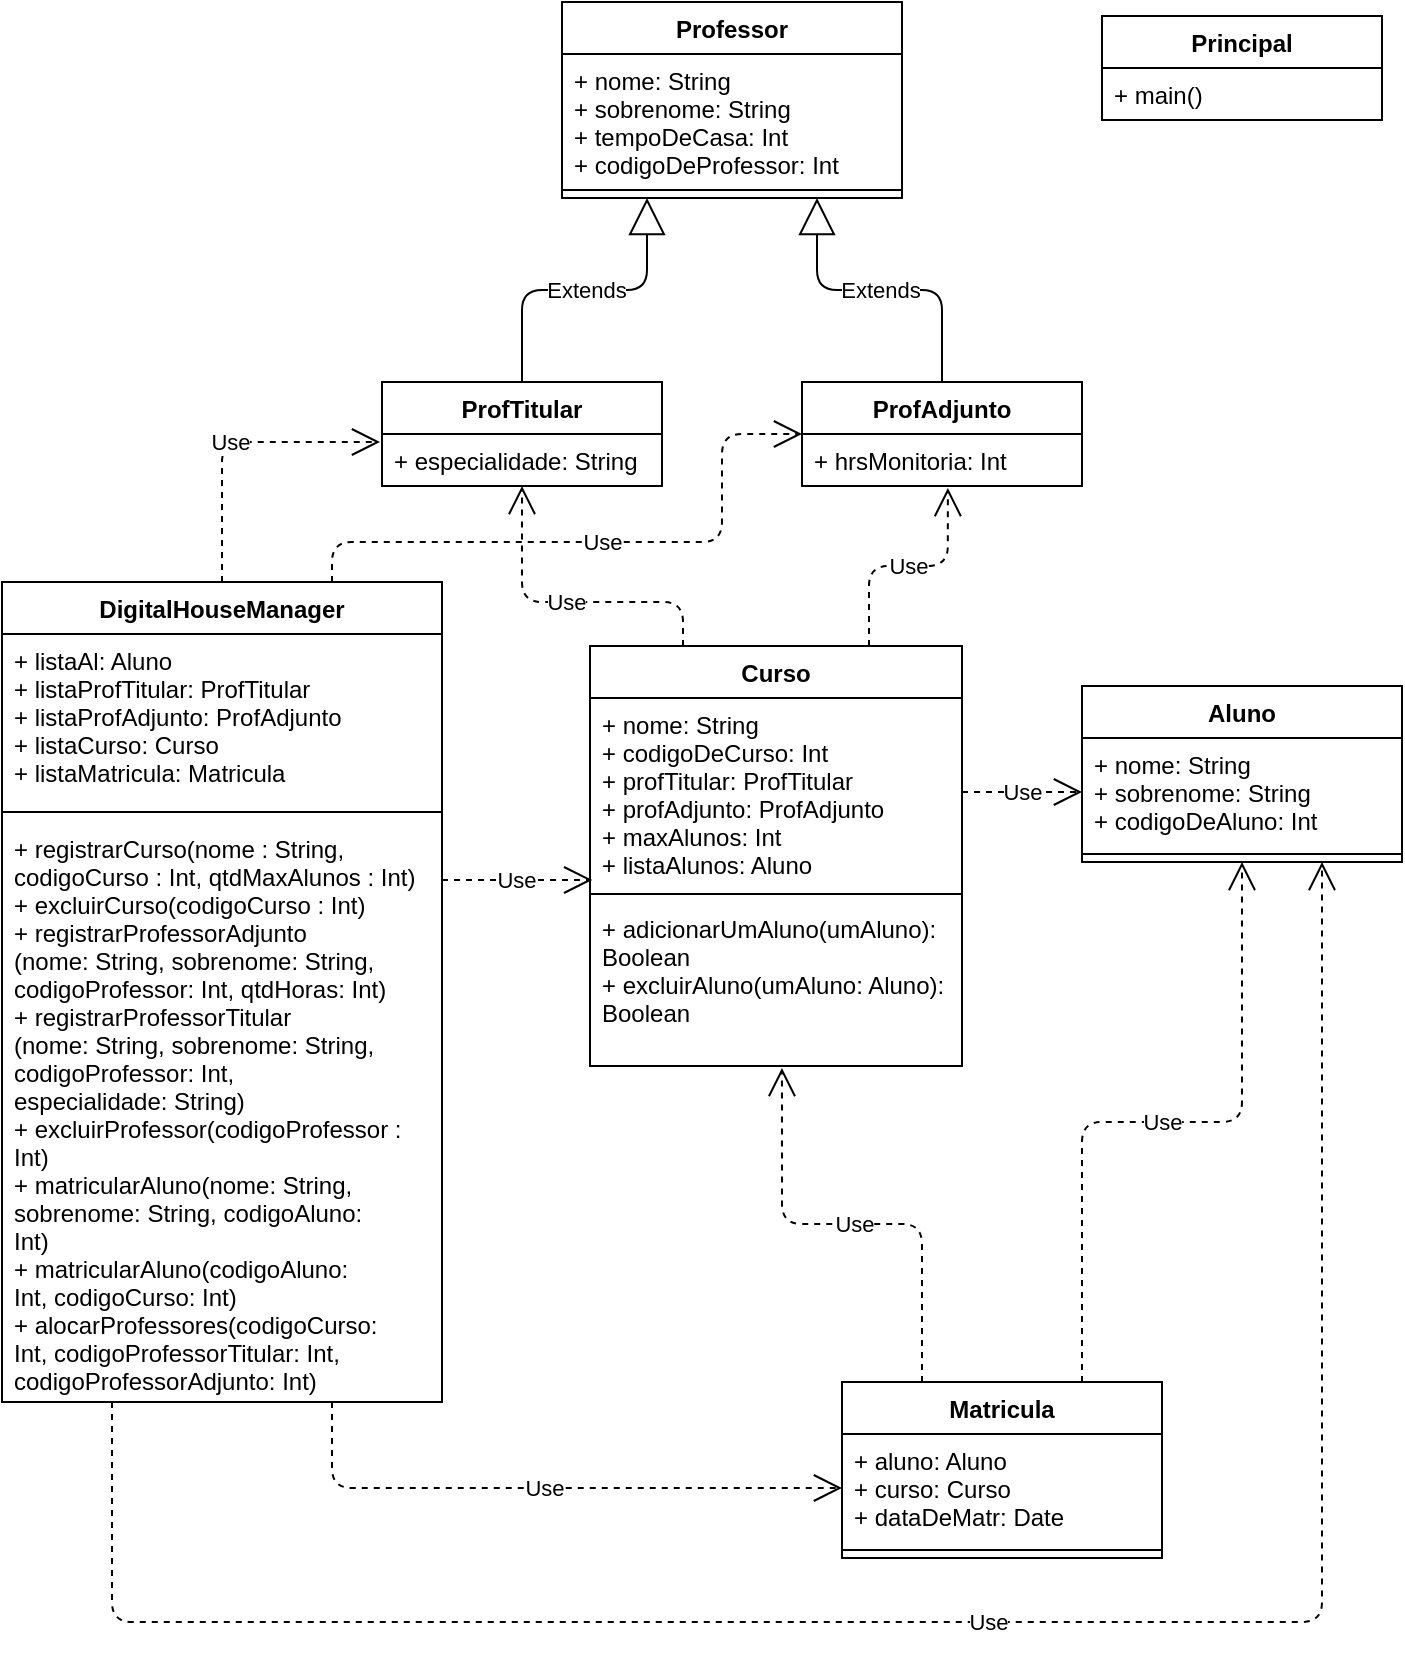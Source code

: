 <mxfile version="13.7.6" type="device"><diagram id="jfgvFl8_3uSusl3U_5JF" name="Page-1"><mxGraphModel dx="868" dy="433" grid="1" gridSize="10" guides="1" tooltips="1" connect="1" arrows="1" fold="1" page="1" pageScale="1" pageWidth="827" pageHeight="1169" math="0" shadow="0"><root><mxCell id="0"/><mxCell id="1" parent="0"/><mxCell id="T_KRJp2PCPthfg3AWI1L-1" value="Professor" style="swimlane;fontStyle=1;align=center;verticalAlign=top;childLayout=stackLayout;horizontal=1;startSize=26;horizontalStack=0;resizeParent=1;resizeParentMax=0;resizeLast=0;collapsible=1;marginBottom=0;" parent="1" vertex="1"><mxGeometry x="320" y="80" width="170" height="98" as="geometry"/></mxCell><mxCell id="T_KRJp2PCPthfg3AWI1L-2" value="+ nome: String&#10;+ sobrenome: String&#10;+ tempoDeCasa: Int&#10;+ codigoDeProfessor: Int" style="text;strokeColor=none;fillColor=none;align=left;verticalAlign=top;spacingLeft=4;spacingRight=4;overflow=hidden;rotatable=0;points=[[0,0.5],[1,0.5]];portConstraint=eastwest;" parent="T_KRJp2PCPthfg3AWI1L-1" vertex="1"><mxGeometry y="26" width="170" height="64" as="geometry"/></mxCell><mxCell id="T_KRJp2PCPthfg3AWI1L-3" value="" style="line;strokeWidth=1;fillColor=none;align=left;verticalAlign=middle;spacingTop=-1;spacingLeft=3;spacingRight=3;rotatable=0;labelPosition=right;points=[];portConstraint=eastwest;" parent="T_KRJp2PCPthfg3AWI1L-1" vertex="1"><mxGeometry y="90" width="170" height="8" as="geometry"/></mxCell><mxCell id="Grdmdn2kO0zhjB0yxHhL-5" value="ProfAdjunto" style="swimlane;fontStyle=1;childLayout=stackLayout;horizontal=1;startSize=26;fillColor=none;horizontalStack=0;resizeParent=1;resizeParentMax=0;resizeLast=0;collapsible=1;marginBottom=0;" parent="1" vertex="1"><mxGeometry x="440" y="270" width="140" height="52" as="geometry"/></mxCell><mxCell id="Grdmdn2kO0zhjB0yxHhL-6" value="+ hrsMonitoria: Int" style="text;strokeColor=none;fillColor=none;align=left;verticalAlign=top;spacingLeft=4;spacingRight=4;overflow=hidden;rotatable=0;points=[[0,0.5],[1,0.5]];portConstraint=eastwest;" parent="Grdmdn2kO0zhjB0yxHhL-5" vertex="1"><mxGeometry y="26" width="140" height="26" as="geometry"/></mxCell><mxCell id="Grdmdn2kO0zhjB0yxHhL-1" value="ProfTitular" style="swimlane;fontStyle=1;childLayout=stackLayout;horizontal=1;startSize=26;fillColor=none;horizontalStack=0;resizeParent=1;resizeParentMax=0;resizeLast=0;collapsible=1;marginBottom=0;" parent="1" vertex="1"><mxGeometry x="230" y="270" width="140" height="52" as="geometry"/></mxCell><mxCell id="Grdmdn2kO0zhjB0yxHhL-2" value="+ especialidade: String" style="text;strokeColor=none;fillColor=none;align=left;verticalAlign=top;spacingLeft=4;spacingRight=4;overflow=hidden;rotatable=0;points=[[0,0.5],[1,0.5]];portConstraint=eastwest;" parent="Grdmdn2kO0zhjB0yxHhL-1" vertex="1"><mxGeometry y="26" width="140" height="26" as="geometry"/></mxCell><mxCell id="Grdmdn2kO0zhjB0yxHhL-9" value="Extends" style="endArrow=block;endSize=16;endFill=0;html=1;exitX=0.5;exitY=0;exitDx=0;exitDy=0;entryX=0.25;entryY=1;entryDx=0;entryDy=0;edgeStyle=orthogonalEdgeStyle;" parent="1" source="Grdmdn2kO0zhjB0yxHhL-1" target="T_KRJp2PCPthfg3AWI1L-1" edge="1"><mxGeometry width="160" relative="1" as="geometry"><mxPoint x="330" y="250" as="sourcePoint"/><mxPoint x="387.722" y="204" as="targetPoint"/></mxGeometry></mxCell><mxCell id="Grdmdn2kO0zhjB0yxHhL-10" value="Extends" style="endArrow=block;endSize=16;endFill=0;html=1;exitX=0.5;exitY=0;exitDx=0;exitDy=0;entryX=0.75;entryY=1;entryDx=0;entryDy=0;edgeStyle=orthogonalEdgeStyle;" parent="1" source="Grdmdn2kO0zhjB0yxHhL-5" target="T_KRJp2PCPthfg3AWI1L-1" edge="1"><mxGeometry width="160" relative="1" as="geometry"><mxPoint x="310" y="280" as="sourcePoint"/><mxPoint x="422.278" y="204" as="targetPoint"/></mxGeometry></mxCell><mxCell id="Grdmdn2kO0zhjB0yxHhL-15" value="Curso" style="swimlane;fontStyle=1;align=center;verticalAlign=top;childLayout=stackLayout;horizontal=1;startSize=26;horizontalStack=0;resizeParent=1;resizeParentMax=0;resizeLast=0;collapsible=1;marginBottom=0;" parent="1" vertex="1"><mxGeometry x="334" y="402" width="186" height="210" as="geometry"/></mxCell><mxCell id="Grdmdn2kO0zhjB0yxHhL-16" value="+ nome: String&#10;+ codigoDeCurso: Int&#10;+ profTitular: ProfTitular&#10;+ profAdjunto: ProfAdjunto&#10;+ maxAlunos: Int&#10;+ listaAlunos: Aluno&#10;" style="text;strokeColor=none;fillColor=none;align=left;verticalAlign=top;spacingLeft=4;spacingRight=4;overflow=hidden;rotatable=0;points=[[0,0.5],[1,0.5]];portConstraint=eastwest;" parent="Grdmdn2kO0zhjB0yxHhL-15" vertex="1"><mxGeometry y="26" width="186" height="94" as="geometry"/></mxCell><mxCell id="Grdmdn2kO0zhjB0yxHhL-17" value="" style="line;strokeWidth=1;fillColor=none;align=left;verticalAlign=middle;spacingTop=-1;spacingLeft=3;spacingRight=3;rotatable=0;labelPosition=right;points=[];portConstraint=eastwest;" parent="Grdmdn2kO0zhjB0yxHhL-15" vertex="1"><mxGeometry y="120" width="186" height="8" as="geometry"/></mxCell><mxCell id="Grdmdn2kO0zhjB0yxHhL-18" value="+ adicionarUmAluno(umAluno):&#10;Boolean&#10;+ excluirAluno(umAluno: Aluno):&#10;Boolean" style="text;strokeColor=none;fillColor=none;align=left;verticalAlign=top;spacingLeft=4;spacingRight=4;overflow=hidden;rotatable=0;points=[[0,0.5],[1,0.5]];portConstraint=eastwest;" parent="Grdmdn2kO0zhjB0yxHhL-15" vertex="1"><mxGeometry y="128" width="186" height="82" as="geometry"/></mxCell><mxCell id="Grdmdn2kO0zhjB0yxHhL-23" value="Use" style="endArrow=open;endSize=12;dashed=1;html=1;entryX=0;entryY=0.5;entryDx=0;entryDy=0;exitX=1;exitY=0.5;exitDx=0;exitDy=0;" parent="1" source="Grdmdn2kO0zhjB0yxHhL-16" target="Grdmdn2kO0zhjB0yxHhL-20" edge="1"><mxGeometry width="160" relative="1" as="geometry"><mxPoint x="500" y="455" as="sourcePoint"/><mxPoint x="490" y="422" as="targetPoint"/></mxGeometry></mxCell><mxCell id="Grdmdn2kO0zhjB0yxHhL-19" value="Aluno" style="swimlane;fontStyle=1;align=center;verticalAlign=top;childLayout=stackLayout;horizontal=1;startSize=26;horizontalStack=0;resizeParent=1;resizeParentMax=0;resizeLast=0;collapsible=1;marginBottom=0;" parent="1" vertex="1"><mxGeometry x="580" y="422" width="160" height="88" as="geometry"/></mxCell><mxCell id="Grdmdn2kO0zhjB0yxHhL-20" value="+ nome: String&#10;+ sobrenome: String&#10;+ codigoDeAluno: Int" style="text;strokeColor=none;fillColor=none;align=left;verticalAlign=top;spacingLeft=4;spacingRight=4;overflow=hidden;rotatable=0;points=[[0,0.5],[1,0.5]];portConstraint=eastwest;" parent="Grdmdn2kO0zhjB0yxHhL-19" vertex="1"><mxGeometry y="26" width="160" height="54" as="geometry"/></mxCell><mxCell id="Grdmdn2kO0zhjB0yxHhL-21" value="" style="line;strokeWidth=1;fillColor=none;align=left;verticalAlign=middle;spacingTop=-1;spacingLeft=3;spacingRight=3;rotatable=0;labelPosition=right;points=[];portConstraint=eastwest;" parent="Grdmdn2kO0zhjB0yxHhL-19" vertex="1"><mxGeometry y="80" width="160" height="8" as="geometry"/></mxCell><mxCell id="Grdmdn2kO0zhjB0yxHhL-24" value="Use" style="endArrow=open;endSize=12;dashed=1;html=1;entryX=0.521;entryY=1.038;entryDx=0;entryDy=0;exitX=0.75;exitY=0;exitDx=0;exitDy=0;entryPerimeter=0;edgeStyle=orthogonalEdgeStyle;" parent="1" source="Grdmdn2kO0zhjB0yxHhL-15" target="Grdmdn2kO0zhjB0yxHhL-6" edge="1"><mxGeometry width="160" relative="1" as="geometry"><mxPoint x="504" y="443" as="sourcePoint"/><mxPoint x="590" y="443" as="targetPoint"/></mxGeometry></mxCell><mxCell id="Grdmdn2kO0zhjB0yxHhL-25" value="Use" style="endArrow=open;endSize=12;dashed=1;html=1;entryX=0.5;entryY=1;entryDx=0;entryDy=0;exitX=0.25;exitY=0;exitDx=0;exitDy=0;entryPerimeter=0;edgeStyle=orthogonalEdgeStyle;" parent="1" source="Grdmdn2kO0zhjB0yxHhL-15" target="Grdmdn2kO0zhjB0yxHhL-2" edge="1"><mxGeometry width="160" relative="1" as="geometry"><mxPoint x="464" y="370" as="sourcePoint"/><mxPoint x="529.94" y="329.998" as="targetPoint"/><Array as="points"><mxPoint x="381" y="380"/><mxPoint x="300" y="380"/></Array></mxGeometry></mxCell><mxCell id="Grdmdn2kO0zhjB0yxHhL-31" value="Use" style="endArrow=open;endSize=12;dashed=1;html=1;exitX=0.75;exitY=0;exitDx=0;exitDy=0;edgeStyle=orthogonalEdgeStyle;entryX=0.5;entryY=1;entryDx=0;entryDy=0;" parent="1" source="Grdmdn2kO0zhjB0yxHhL-26" edge="1" target="Grdmdn2kO0zhjB0yxHhL-19"><mxGeometry width="160" relative="1" as="geometry"><mxPoint x="510" y="650" as="sourcePoint"/><mxPoint x="666" y="538" as="targetPoint"/></mxGeometry></mxCell><mxCell id="FOMMNYkHv0Nw0QzsQLzY-6" value="Use" style="endArrow=open;endSize=12;dashed=1;html=1;exitX=0.5;exitY=0;exitDx=0;exitDy=0;entryX=-0.007;entryY=0.154;entryDx=0;entryDy=0;edgeStyle=orthogonalEdgeStyle;entryPerimeter=0;" parent="1" source="FOMMNYkHv0Nw0QzsQLzY-1" target="Grdmdn2kO0zhjB0yxHhL-2" edge="1"><mxGeometry width="160" relative="1" as="geometry"><mxPoint x="90" y="550" as="sourcePoint"/><mxPoint x="170" y="250" as="targetPoint"/></mxGeometry></mxCell><mxCell id="FOMMNYkHv0Nw0QzsQLzY-1" value="DigitalHouseManager" style="swimlane;fontStyle=1;align=center;verticalAlign=top;childLayout=stackLayout;horizontal=1;startSize=26;horizontalStack=0;resizeParent=1;resizeParentMax=0;resizeLast=0;collapsible=1;marginBottom=0;" parent="1" vertex="1"><mxGeometry x="40" y="370" width="220" height="410" as="geometry"/></mxCell><mxCell id="FOMMNYkHv0Nw0QzsQLzY-2" value="+ listaAl: Aluno&#10;+ listaProfTitular: ProfTitular&#10;+ listaProfAdjunto: ProfAdjunto&#10;+ listaCurso: Curso&#10;+ listaMatricula: Matricula" style="text;strokeColor=none;fillColor=none;align=left;verticalAlign=top;spacingLeft=4;spacingRight=4;overflow=hidden;rotatable=0;points=[[0,0.5],[1,0.5]];portConstraint=eastwest;" parent="FOMMNYkHv0Nw0QzsQLzY-1" vertex="1"><mxGeometry y="26" width="220" height="84" as="geometry"/></mxCell><mxCell id="FOMMNYkHv0Nw0QzsQLzY-3" value="" style="line;strokeWidth=1;fillColor=none;align=left;verticalAlign=middle;spacingTop=-1;spacingLeft=3;spacingRight=3;rotatable=0;labelPosition=right;points=[];portConstraint=eastwest;" parent="FOMMNYkHv0Nw0QzsQLzY-1" vertex="1"><mxGeometry y="110" width="220" height="10" as="geometry"/></mxCell><mxCell id="FOMMNYkHv0Nw0QzsQLzY-14" value="+ registrarCurso(nome : String, &#10;codigoCurso : Int, qtdMaxAlunos : Int)&#10;+ excluirCurso(codigoCurso : Int)&#10;+ registrarProfessorAdjunto&#10;(nome: String, sobrenome: String,&#10;codigoProfessor: Int, qtdHoras: Int)&#10;+ registrarProfessorTitular&#10;(nome: String, sobrenome: String,&#10;codigoProfessor: Int, &#10;especialidade: String)&#10;+ excluirProfessor(codigoProfessor :&#10;Int)&#10;+ matricularAluno(nome: String,&#10;sobrenome: String, codigoAluno:&#10;Int)&#10;+ matricularAluno(codigoAluno:&#10;Int, codigoCurso: Int)&#10;+ alocarProfessores(codigoCurso:&#10;Int, codigoProfessorTitular: Int,&#10;codigoProfessorAdjunto: Int)" style="text;strokeColor=none;fillColor=none;align=left;verticalAlign=top;spacingLeft=4;spacingRight=4;overflow=hidden;rotatable=0;points=[[0,0.5],[1,0.5]];portConstraint=eastwest;" parent="FOMMNYkHv0Nw0QzsQLzY-1" vertex="1"><mxGeometry y="120" width="220" height="290" as="geometry"/></mxCell><mxCell id="FOMMNYkHv0Nw0QzsQLzY-9" value="Use" style="endArrow=open;endSize=12;dashed=1;html=1;exitX=0.25;exitY=1;exitDx=0;exitDy=0;entryX=0.75;entryY=1;entryDx=0;entryDy=0;edgeStyle=orthogonalEdgeStyle;" parent="1" source="FOMMNYkHv0Nw0QzsQLzY-1" target="Grdmdn2kO0zhjB0yxHhL-19" edge="1"><mxGeometry width="160" relative="1" as="geometry"><mxPoint x="270" y="400" as="sourcePoint"/><mxPoint x="723.04" y="538.002" as="targetPoint"/><Array as="points"><mxPoint x="95" y="890"/><mxPoint x="700" y="890"/></Array></mxGeometry></mxCell><mxCell id="FOMMNYkHv0Nw0QzsQLzY-10" value="Use" style="endArrow=open;endSize=12;dashed=1;html=1;exitX=0.75;exitY=1;exitDx=0;exitDy=0;entryX=0;entryY=0.5;entryDx=0;entryDy=0;edgeStyle=orthogonalEdgeStyle;" parent="1" source="FOMMNYkHv0Nw0QzsQLzY-1" target="Grdmdn2kO0zhjB0yxHhL-27" edge="1"><mxGeometry width="160" relative="1" as="geometry"><mxPoint x="270" y="660" as="sourcePoint"/><mxPoint x="430" y="660" as="targetPoint"/></mxGeometry></mxCell><mxCell id="FOMMNYkHv0Nw0QzsQLzY-11" value="Use" style="endArrow=open;endSize=12;dashed=1;html=1;entryX=0.006;entryY=0.968;entryDx=0;entryDy=0;entryPerimeter=0;" parent="1" target="Grdmdn2kO0zhjB0yxHhL-16" edge="1"><mxGeometry width="160" relative="1" as="geometry"><mxPoint x="260" y="519" as="sourcePoint"/><mxPoint x="430" y="660" as="targetPoint"/></mxGeometry></mxCell><mxCell id="FOMMNYkHv0Nw0QzsQLzY-12" value="Use" style="endArrow=open;endSize=12;dashed=1;html=1;exitX=0.25;exitY=0;exitDx=0;exitDy=0;entryX=0.516;entryY=1.012;entryDx=0;entryDy=0;entryPerimeter=0;edgeStyle=orthogonalEdgeStyle;" parent="1" source="Grdmdn2kO0zhjB0yxHhL-26" target="Grdmdn2kO0zhjB0yxHhL-18" edge="1"><mxGeometry width="160" relative="1" as="geometry"><mxPoint x="270" y="560" as="sourcePoint"/><mxPoint x="430" y="560" as="targetPoint"/></mxGeometry></mxCell><mxCell id="lqo1NJw8CYrAMuXRBJsl-1" value="Principal" style="swimlane;fontStyle=1;childLayout=stackLayout;horizontal=1;startSize=26;fillColor=none;horizontalStack=0;resizeParent=1;resizeParentMax=0;resizeLast=0;collapsible=1;marginBottom=0;" vertex="1" parent="1"><mxGeometry x="590" y="87" width="140" height="52" as="geometry"/></mxCell><mxCell id="lqo1NJw8CYrAMuXRBJsl-2" value="+ main()" style="text;strokeColor=none;fillColor=none;align=left;verticalAlign=top;spacingLeft=4;spacingRight=4;overflow=hidden;rotatable=0;points=[[0,0.5],[1,0.5]];portConstraint=eastwest;" vertex="1" parent="lqo1NJw8CYrAMuXRBJsl-1"><mxGeometry y="26" width="140" height="26" as="geometry"/></mxCell><mxCell id="lqo1NJw8CYrAMuXRBJsl-5" value="Use" style="endArrow=open;endSize=12;dashed=1;html=1;exitX=0.75;exitY=0;exitDx=0;exitDy=0;entryX=0;entryY=0.5;entryDx=0;entryDy=0;edgeStyle=orthogonalEdgeStyle;" edge="1" parent="1" source="FOMMNYkHv0Nw0QzsQLzY-1" target="Grdmdn2kO0zhjB0yxHhL-5"><mxGeometry width="160" relative="1" as="geometry"><mxPoint x="330" y="240" as="sourcePoint"/><mxPoint x="490" y="240" as="targetPoint"/><Array as="points"><mxPoint x="205" y="350"/><mxPoint x="400" y="350"/><mxPoint x="400" y="296"/></Array></mxGeometry></mxCell><mxCell id="Grdmdn2kO0zhjB0yxHhL-26" value="Matricula" style="swimlane;fontStyle=1;align=center;verticalAlign=top;childLayout=stackLayout;horizontal=1;startSize=26;horizontalStack=0;resizeParent=1;resizeParentMax=0;resizeLast=0;collapsible=1;marginBottom=0;" parent="1" vertex="1"><mxGeometry x="460" y="770" width="160" height="88" as="geometry"/></mxCell><mxCell id="Grdmdn2kO0zhjB0yxHhL-27" value="+ aluno: Aluno&#10;+ curso: Curso&#10;+ dataDeMatr: Date" style="text;strokeColor=none;fillColor=none;align=left;verticalAlign=top;spacingLeft=4;spacingRight=4;overflow=hidden;rotatable=0;points=[[0,0.5],[1,0.5]];portConstraint=eastwest;" parent="Grdmdn2kO0zhjB0yxHhL-26" vertex="1"><mxGeometry y="26" width="160" height="54" as="geometry"/></mxCell><mxCell id="Grdmdn2kO0zhjB0yxHhL-28" value="" style="line;strokeWidth=1;fillColor=none;align=left;verticalAlign=middle;spacingTop=-1;spacingLeft=3;spacingRight=3;rotatable=0;labelPosition=right;points=[];portConstraint=eastwest;" parent="Grdmdn2kO0zhjB0yxHhL-26" vertex="1"><mxGeometry y="80" width="160" height="8" as="geometry"/></mxCell></root></mxGraphModel></diagram></mxfile>